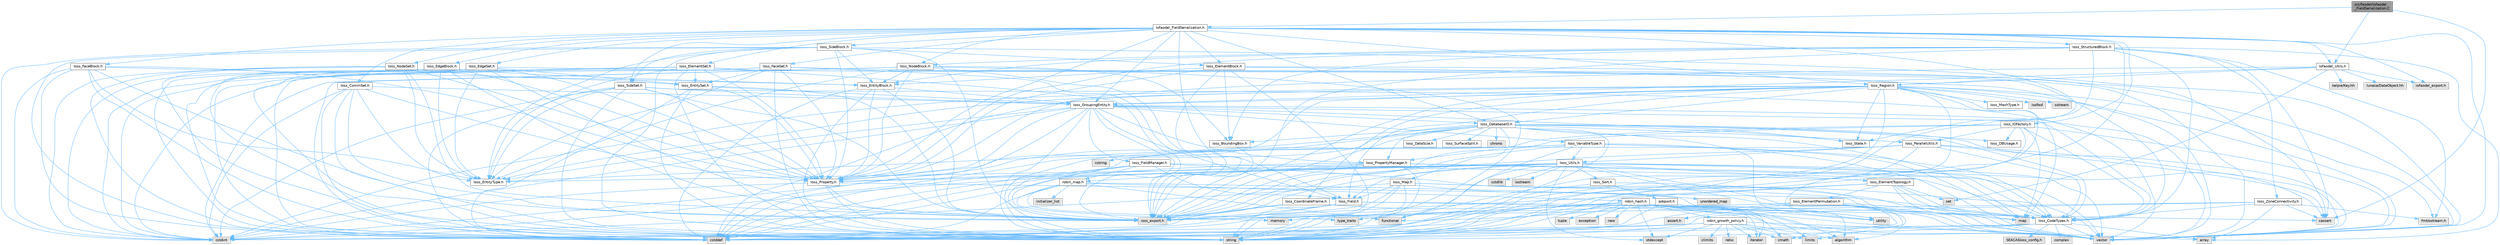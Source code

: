 digraph "src/faodel/Iofaodel_FieldSerialization.C"
{
 // INTERACTIVE_SVG=YES
 // LATEX_PDF_SIZE
  bgcolor="transparent";
  edge [fontname=Helvetica,fontsize=10,labelfontname=Helvetica,labelfontsize=10];
  node [fontname=Helvetica,fontsize=10,shape=box,height=0.2,width=0.4];
  Node1 [id="Node000001",label="src/faodel/Iofaodel\l_FieldSerialization.C",height=0.2,width=0.4,color="gray40", fillcolor="grey60", style="filled", fontcolor="black",tooltip=" "];
  Node1 -> Node2 [id="edge1_Node000001_Node000002",color="steelblue1",style="solid",tooltip=" "];
  Node2 [id="Node000002",label="Iofaodel_FieldSerialization.h",height=0.2,width=0.4,color="grey40", fillcolor="white", style="filled",URL="$Iofaodel__FieldSerialization_8h.html",tooltip=" "];
  Node2 -> Node3 [id="edge2_Node000002_Node000003",color="steelblue1",style="solid",tooltip=" "];
  Node3 [id="Node000003",label="iofaodel_export.h",height=0.2,width=0.4,color="grey60", fillcolor="#E0E0E0", style="filled",tooltip=" "];
  Node2 -> Node4 [id="edge3_Node000002_Node000004",color="steelblue1",style="solid",tooltip=" "];
  Node4 [id="Node000004",label="Iofaodel_Utils.h",height=0.2,width=0.4,color="grey40", fillcolor="white", style="filled",URL="$Iofaodel__Utils_8h.html",tooltip=" "];
  Node4 -> Node3 [id="edge4_Node000004_Node000003",color="steelblue1",style="solid",tooltip=" "];
  Node4 -> Node5 [id="edge5_Node000004_Node000005",color="steelblue1",style="solid",tooltip=" "];
  Node5 [id="Node000005",label="Ioss_GroupingEntity.h",height=0.2,width=0.4,color="grey40", fillcolor="white", style="filled",URL="$Ioss__GroupingEntity_8h.html",tooltip=" "];
  Node5 -> Node6 [id="edge6_Node000005_Node000006",color="steelblue1",style="solid",tooltip=" "];
  Node6 [id="Node000006",label="ioss_export.h",height=0.2,width=0.4,color="grey60", fillcolor="#E0E0E0", style="filled",tooltip=" "];
  Node5 -> Node7 [id="edge7_Node000005_Node000007",color="steelblue1",style="solid",tooltip=" "];
  Node7 [id="Node000007",label="Ioss_CodeTypes.h",height=0.2,width=0.4,color="grey40", fillcolor="white", style="filled",URL="$Ioss__CodeTypes_8h.html",tooltip=" "];
  Node7 -> Node8 [id="edge8_Node000007_Node000008",color="steelblue1",style="solid",tooltip=" "];
  Node8 [id="Node000008",label="array",height=0.2,width=0.4,color="grey60", fillcolor="#E0E0E0", style="filled",tooltip=" "];
  Node7 -> Node9 [id="edge9_Node000007_Node000009",color="steelblue1",style="solid",tooltip=" "];
  Node9 [id="Node000009",label="cstddef",height=0.2,width=0.4,color="grey60", fillcolor="#E0E0E0", style="filled",tooltip=" "];
  Node7 -> Node10 [id="edge10_Node000007_Node000010",color="steelblue1",style="solid",tooltip=" "];
  Node10 [id="Node000010",label="cstdint",height=0.2,width=0.4,color="grey60", fillcolor="#E0E0E0", style="filled",tooltip=" "];
  Node7 -> Node11 [id="edge11_Node000007_Node000011",color="steelblue1",style="solid",tooltip=" "];
  Node11 [id="Node000011",label="string",height=0.2,width=0.4,color="grey60", fillcolor="#E0E0E0", style="filled",tooltip=" "];
  Node7 -> Node12 [id="edge12_Node000007_Node000012",color="steelblue1",style="solid",tooltip=" "];
  Node12 [id="Node000012",label="vector",height=0.2,width=0.4,color="grey60", fillcolor="#E0E0E0", style="filled",tooltip=" "];
  Node7 -> Node13 [id="edge13_Node000007_Node000013",color="steelblue1",style="solid",tooltip=" "];
  Node13 [id="Node000013",label="SEACASIoss_config.h",height=0.2,width=0.4,color="grey60", fillcolor="#E0E0E0", style="filled",tooltip=" "];
  Node7 -> Node14 [id="edge14_Node000007_Node000014",color="steelblue1",style="solid",tooltip=" "];
  Node14 [id="Node000014",label="complex",height=0.2,width=0.4,color="grey60", fillcolor="#E0E0E0", style="filled",tooltip=" "];
  Node5 -> Node15 [id="edge15_Node000005_Node000015",color="steelblue1",style="solid",tooltip=" "];
  Node15 [id="Node000015",label="Ioss_DatabaseIO.h",height=0.2,width=0.4,color="grey40", fillcolor="white", style="filled",URL="$Ioss__DatabaseIO_8h.html",tooltip=" "];
  Node15 -> Node6 [id="edge16_Node000015_Node000006",color="steelblue1",style="solid",tooltip=" "];
  Node15 -> Node16 [id="edge17_Node000015_Node000016",color="steelblue1",style="solid",tooltip=" "];
  Node16 [id="Node000016",label="Ioss_BoundingBox.h",height=0.2,width=0.4,color="grey40", fillcolor="white", style="filled",URL="$Ioss__BoundingBox_8h.html",tooltip=" "];
  Node16 -> Node6 [id="edge18_Node000016_Node000006",color="steelblue1",style="solid",tooltip=" "];
  Node15 -> Node7 [id="edge19_Node000015_Node000007",color="steelblue1",style="solid",tooltip=" "];
  Node15 -> Node17 [id="edge20_Node000015_Node000017",color="steelblue1",style="solid",tooltip=" "];
  Node17 [id="Node000017",label="Ioss_DBUsage.h",height=0.2,width=0.4,color="grey40", fillcolor="white", style="filled",URL="$Ioss__DBUsage_8h.html",tooltip=" "];
  Node15 -> Node18 [id="edge21_Node000015_Node000018",color="steelblue1",style="solid",tooltip=" "];
  Node18 [id="Node000018",label="Ioss_DataSize.h",height=0.2,width=0.4,color="grey40", fillcolor="white", style="filled",URL="$Ioss__DataSize_8h.html",tooltip=" "];
  Node15 -> Node19 [id="edge22_Node000015_Node000019",color="steelblue1",style="solid",tooltip=" "];
  Node19 [id="Node000019",label="Ioss_EntityType.h",height=0.2,width=0.4,color="grey40", fillcolor="white", style="filled",URL="$Ioss__EntityType_8h.html",tooltip=" "];
  Node15 -> Node20 [id="edge23_Node000015_Node000020",color="steelblue1",style="solid",tooltip=" "];
  Node20 [id="Node000020",label="Ioss_Map.h",height=0.2,width=0.4,color="grey40", fillcolor="white", style="filled",URL="$Ioss__Map_8h.html",tooltip=" "];
  Node20 -> Node6 [id="edge24_Node000020_Node000006",color="steelblue1",style="solid",tooltip=" "];
  Node20 -> Node7 [id="edge25_Node000020_Node000007",color="steelblue1",style="solid",tooltip=" "];
  Node20 -> Node21 [id="edge26_Node000020_Node000021",color="steelblue1",style="solid",tooltip=" "];
  Node21 [id="Node000021",label="Ioss_Field.h",height=0.2,width=0.4,color="grey40", fillcolor="white", style="filled",URL="$Ioss__Field_8h.html",tooltip=" "];
  Node21 -> Node6 [id="edge27_Node000021_Node000006",color="steelblue1",style="solid",tooltip=" "];
  Node21 -> Node7 [id="edge28_Node000021_Node000007",color="steelblue1",style="solid",tooltip=" "];
  Node21 -> Node9 [id="edge29_Node000021_Node000009",color="steelblue1",style="solid",tooltip=" "];
  Node21 -> Node11 [id="edge30_Node000021_Node000011",color="steelblue1",style="solid",tooltip=" "];
  Node21 -> Node12 [id="edge31_Node000021_Node000012",color="steelblue1",style="solid",tooltip=" "];
  Node20 -> Node9 [id="edge32_Node000020_Node000009",color="steelblue1",style="solid",tooltip=" "];
  Node20 -> Node10 [id="edge33_Node000020_Node000010",color="steelblue1",style="solid",tooltip=" "];
  Node20 -> Node11 [id="edge34_Node000020_Node000011",color="steelblue1",style="solid",tooltip=" "];
  Node20 -> Node12 [id="edge35_Node000020_Node000012",color="steelblue1",style="solid",tooltip=" "];
  Node20 -> Node22 [id="edge36_Node000020_Node000022",color="steelblue1",style="solid",tooltip=" "];
  Node22 [id="Node000022",label="unordered_map",height=0.2,width=0.4,color="grey60", fillcolor="#E0E0E0", style="filled",tooltip=" "];
  Node15 -> Node23 [id="edge37_Node000015_Node000023",color="steelblue1",style="solid",tooltip=" "];
  Node23 [id="Node000023",label="Ioss_ParallelUtils.h",height=0.2,width=0.4,color="grey40", fillcolor="white", style="filled",URL="$Ioss__ParallelUtils_8h.html",tooltip=" "];
  Node23 -> Node6 [id="edge38_Node000023_Node000006",color="steelblue1",style="solid",tooltip=" "];
  Node23 -> Node7 [id="edge39_Node000023_Node000007",color="steelblue1",style="solid",tooltip=" "];
  Node23 -> Node24 [id="edge40_Node000023_Node000024",color="steelblue1",style="solid",tooltip=" "];
  Node24 [id="Node000024",label="Ioss_Utils.h",height=0.2,width=0.4,color="grey40", fillcolor="white", style="filled",URL="$Ioss__Utils_8h.html",tooltip=" "];
  Node24 -> Node6 [id="edge41_Node000024_Node000006",color="steelblue1",style="solid",tooltip=" "];
  Node24 -> Node7 [id="edge42_Node000024_Node000007",color="steelblue1",style="solid",tooltip=" "];
  Node24 -> Node25 [id="edge43_Node000024_Node000025",color="steelblue1",style="solid",tooltip=" "];
  Node25 [id="Node000025",label="Ioss_ElementTopology.h",height=0.2,width=0.4,color="grey40", fillcolor="white", style="filled",URL="$Ioss__ElementTopology_8h.html",tooltip=" "];
  Node25 -> Node6 [id="edge44_Node000025_Node000006",color="steelblue1",style="solid",tooltip=" "];
  Node25 -> Node7 [id="edge45_Node000025_Node000007",color="steelblue1",style="solid",tooltip=" "];
  Node25 -> Node26 [id="edge46_Node000025_Node000026",color="steelblue1",style="solid",tooltip=" "];
  Node26 [id="Node000026",label="Ioss_ElementPermutation.h",height=0.2,width=0.4,color="grey40", fillcolor="white", style="filled",URL="$Ioss__ElementPermutation_8h.html",tooltip=" "];
  Node26 -> Node6 [id="edge47_Node000026_Node000006",color="steelblue1",style="solid",tooltip=" "];
  Node26 -> Node7 [id="edge48_Node000026_Node000007",color="steelblue1",style="solid",tooltip=" "];
  Node26 -> Node27 [id="edge49_Node000026_Node000027",color="steelblue1",style="solid",tooltip=" "];
  Node27 [id="Node000027",label="assert.h",height=0.2,width=0.4,color="grey60", fillcolor="#E0E0E0", style="filled",tooltip=" "];
  Node26 -> Node28 [id="edge50_Node000026_Node000028",color="steelblue1",style="solid",tooltip=" "];
  Node28 [id="Node000028",label="limits",height=0.2,width=0.4,color="grey60", fillcolor="#E0E0E0", style="filled",tooltip=" "];
  Node26 -> Node29 [id="edge51_Node000026_Node000029",color="steelblue1",style="solid",tooltip=" "];
  Node29 [id="Node000029",label="map",height=0.2,width=0.4,color="grey60", fillcolor="#E0E0E0", style="filled",tooltip=" "];
  Node26 -> Node11 [id="edge52_Node000026_Node000011",color="steelblue1",style="solid",tooltip=" "];
  Node26 -> Node12 [id="edge53_Node000026_Node000012",color="steelblue1",style="solid",tooltip=" "];
  Node25 -> Node29 [id="edge54_Node000025_Node000029",color="steelblue1",style="solid",tooltip=" "];
  Node25 -> Node30 [id="edge55_Node000025_Node000030",color="steelblue1",style="solid",tooltip=" "];
  Node30 [id="Node000030",label="set",height=0.2,width=0.4,color="grey60", fillcolor="#E0E0E0", style="filled",tooltip=" "];
  Node25 -> Node11 [id="edge56_Node000025_Node000011",color="steelblue1",style="solid",tooltip=" "];
  Node25 -> Node12 [id="edge57_Node000025_Node000012",color="steelblue1",style="solid",tooltip=" "];
  Node24 -> Node19 [id="edge58_Node000024_Node000019",color="steelblue1",style="solid",tooltip=" "];
  Node24 -> Node21 [id="edge59_Node000024_Node000021",color="steelblue1",style="solid",tooltip=" "];
  Node24 -> Node31 [id="edge60_Node000024_Node000031",color="steelblue1",style="solid",tooltip=" "];
  Node31 [id="Node000031",label="Ioss_Property.h",height=0.2,width=0.4,color="grey40", fillcolor="white", style="filled",URL="$Ioss__Property_8h.html",tooltip=" "];
  Node31 -> Node6 [id="edge61_Node000031_Node000006",color="steelblue1",style="solid",tooltip=" "];
  Node31 -> Node10 [id="edge62_Node000031_Node000010",color="steelblue1",style="solid",tooltip=" "];
  Node31 -> Node11 [id="edge63_Node000031_Node000011",color="steelblue1",style="solid",tooltip=" "];
  Node31 -> Node12 [id="edge64_Node000031_Node000012",color="steelblue1",style="solid",tooltip=" "];
  Node24 -> Node32 [id="edge65_Node000024_Node000032",color="steelblue1",style="solid",tooltip=" "];
  Node32 [id="Node000032",label="Ioss_Sort.h",height=0.2,width=0.4,color="grey40", fillcolor="white", style="filled",URL="$Ioss__Sort_8h.html",tooltip=" "];
  Node32 -> Node33 [id="edge66_Node000032_Node000033",color="steelblue1",style="solid",tooltip=" "];
  Node33 [id="Node000033",label="pdqsort.h",height=0.2,width=0.4,color="grey40", fillcolor="white", style="filled",URL="$pdqsort_8h.html",tooltip=" "];
  Node33 -> Node34 [id="edge67_Node000033_Node000034",color="steelblue1",style="solid",tooltip=" "];
  Node34 [id="Node000034",label="algorithm",height=0.2,width=0.4,color="grey60", fillcolor="#E0E0E0", style="filled",tooltip=" "];
  Node33 -> Node9 [id="edge68_Node000033_Node000009",color="steelblue1",style="solid",tooltip=" "];
  Node33 -> Node35 [id="edge69_Node000033_Node000035",color="steelblue1",style="solid",tooltip=" "];
  Node35 [id="Node000035",label="functional",height=0.2,width=0.4,color="grey60", fillcolor="#E0E0E0", style="filled",tooltip=" "];
  Node33 -> Node36 [id="edge70_Node000033_Node000036",color="steelblue1",style="solid",tooltip=" "];
  Node36 [id="Node000036",label="iterator",height=0.2,width=0.4,color="grey60", fillcolor="#E0E0E0", style="filled",tooltip=" "];
  Node33 -> Node37 [id="edge71_Node000033_Node000037",color="steelblue1",style="solid",tooltip=" "];
  Node37 [id="Node000037",label="utility",height=0.2,width=0.4,color="grey60", fillcolor="#E0E0E0", style="filled",tooltip=" "];
  Node32 -> Node9 [id="edge72_Node000032_Node000009",color="steelblue1",style="solid",tooltip=" "];
  Node32 -> Node12 [id="edge73_Node000032_Node000012",color="steelblue1",style="solid",tooltip=" "];
  Node24 -> Node34 [id="edge74_Node000024_Node000034",color="steelblue1",style="solid",tooltip=" "];
  Node24 -> Node38 [id="edge75_Node000024_Node000038",color="steelblue1",style="solid",tooltip=" "];
  Node38 [id="Node000038",label="cassert",height=0.2,width=0.4,color="grey60", fillcolor="#E0E0E0", style="filled",tooltip=" "];
  Node24 -> Node39 [id="edge76_Node000024_Node000039",color="steelblue1",style="solid",tooltip=" "];
  Node39 [id="Node000039",label="cmath",height=0.2,width=0.4,color="grey60", fillcolor="#E0E0E0", style="filled",tooltip=" "];
  Node24 -> Node9 [id="edge77_Node000024_Node000009",color="steelblue1",style="solid",tooltip=" "];
  Node24 -> Node10 [id="edge78_Node000024_Node000010",color="steelblue1",style="solid",tooltip=" "];
  Node24 -> Node40 [id="edge79_Node000024_Node000040",color="steelblue1",style="solid",tooltip=" "];
  Node40 [id="Node000040",label="cstdlib",height=0.2,width=0.4,color="grey60", fillcolor="#E0E0E0", style="filled",tooltip=" "];
  Node24 -> Node41 [id="edge80_Node000024_Node000041",color="steelblue1",style="solid",tooltip=" "];
  Node41 [id="Node000041",label="iostream",height=0.2,width=0.4,color="grey60", fillcolor="#E0E0E0", style="filled",tooltip=" "];
  Node24 -> Node42 [id="edge81_Node000024_Node000042",color="steelblue1",style="solid",tooltip=" "];
  Node42 [id="Node000042",label="stdexcept",height=0.2,width=0.4,color="grey60", fillcolor="#E0E0E0", style="filled",tooltip=" "];
  Node24 -> Node11 [id="edge82_Node000024_Node000011",color="steelblue1",style="solid",tooltip=" "];
  Node24 -> Node12 [id="edge83_Node000024_Node000012",color="steelblue1",style="solid",tooltip=" "];
  Node23 -> Node38 [id="edge84_Node000023_Node000038",color="steelblue1",style="solid",tooltip=" "];
  Node23 -> Node9 [id="edge85_Node000023_Node000009",color="steelblue1",style="solid",tooltip=" "];
  Node23 -> Node11 [id="edge86_Node000023_Node000011",color="steelblue1",style="solid",tooltip=" "];
  Node23 -> Node12 [id="edge87_Node000023_Node000012",color="steelblue1",style="solid",tooltip=" "];
  Node15 -> Node43 [id="edge88_Node000015_Node000043",color="steelblue1",style="solid",tooltip=" "];
  Node43 [id="Node000043",label="Ioss_PropertyManager.h",height=0.2,width=0.4,color="grey40", fillcolor="white", style="filled",URL="$Ioss__PropertyManager_8h.html",tooltip=" "];
  Node43 -> Node6 [id="edge89_Node000043_Node000006",color="steelblue1",style="solid",tooltip=" "];
  Node43 -> Node7 [id="edge90_Node000043_Node000007",color="steelblue1",style="solid",tooltip=" "];
  Node43 -> Node31 [id="edge91_Node000043_Node000031",color="steelblue1",style="solid",tooltip=" "];
  Node43 -> Node9 [id="edge92_Node000043_Node000009",color="steelblue1",style="solid",tooltip=" "];
  Node43 -> Node11 [id="edge93_Node000043_Node000011",color="steelblue1",style="solid",tooltip=" "];
  Node43 -> Node12 [id="edge94_Node000043_Node000012",color="steelblue1",style="solid",tooltip=" "];
  Node43 -> Node44 [id="edge95_Node000043_Node000044",color="steelblue1",style="solid",tooltip=" "];
  Node44 [id="Node000044",label="robin_map.h",height=0.2,width=0.4,color="grey40", fillcolor="white", style="filled",URL="$robin__map_8h.html",tooltip=" "];
  Node44 -> Node9 [id="edge96_Node000044_Node000009",color="steelblue1",style="solid",tooltip=" "];
  Node44 -> Node35 [id="edge97_Node000044_Node000035",color="steelblue1",style="solid",tooltip=" "];
  Node44 -> Node45 [id="edge98_Node000044_Node000045",color="steelblue1",style="solid",tooltip=" "];
  Node45 [id="Node000045",label="initializer_list",height=0.2,width=0.4,color="grey60", fillcolor="#E0E0E0", style="filled",tooltip=" "];
  Node44 -> Node46 [id="edge99_Node000044_Node000046",color="steelblue1",style="solid",tooltip=" "];
  Node46 [id="Node000046",label="memory",height=0.2,width=0.4,color="grey60", fillcolor="#E0E0E0", style="filled",tooltip=" "];
  Node44 -> Node47 [id="edge100_Node000044_Node000047",color="steelblue1",style="solid",tooltip=" "];
  Node47 [id="Node000047",label="type_traits",height=0.2,width=0.4,color="grey60", fillcolor="#E0E0E0", style="filled",tooltip=" "];
  Node44 -> Node37 [id="edge101_Node000044_Node000037",color="steelblue1",style="solid",tooltip=" "];
  Node44 -> Node48 [id="edge102_Node000044_Node000048",color="steelblue1",style="solid",tooltip=" "];
  Node48 [id="Node000048",label="robin_hash.h",height=0.2,width=0.4,color="grey40", fillcolor="white", style="filled",URL="$robin__hash_8h.html",tooltip=" "];
  Node48 -> Node34 [id="edge103_Node000048_Node000034",color="steelblue1",style="solid",tooltip=" "];
  Node48 -> Node38 [id="edge104_Node000048_Node000038",color="steelblue1",style="solid",tooltip=" "];
  Node48 -> Node39 [id="edge105_Node000048_Node000039",color="steelblue1",style="solid",tooltip=" "];
  Node48 -> Node9 [id="edge106_Node000048_Node000009",color="steelblue1",style="solid",tooltip=" "];
  Node48 -> Node10 [id="edge107_Node000048_Node000010",color="steelblue1",style="solid",tooltip=" "];
  Node48 -> Node49 [id="edge108_Node000048_Node000049",color="steelblue1",style="solid",tooltip=" "];
  Node49 [id="Node000049",label="exception",height=0.2,width=0.4,color="grey60", fillcolor="#E0E0E0", style="filled",tooltip=" "];
  Node48 -> Node36 [id="edge109_Node000048_Node000036",color="steelblue1",style="solid",tooltip=" "];
  Node48 -> Node28 [id="edge110_Node000048_Node000028",color="steelblue1",style="solid",tooltip=" "];
  Node48 -> Node46 [id="edge111_Node000048_Node000046",color="steelblue1",style="solid",tooltip=" "];
  Node48 -> Node50 [id="edge112_Node000048_Node000050",color="steelblue1",style="solid",tooltip=" "];
  Node50 [id="Node000050",label="new",height=0.2,width=0.4,color="grey60", fillcolor="#E0E0E0", style="filled",tooltip=" "];
  Node48 -> Node42 [id="edge113_Node000048_Node000042",color="steelblue1",style="solid",tooltip=" "];
  Node48 -> Node51 [id="edge114_Node000048_Node000051",color="steelblue1",style="solid",tooltip=" "];
  Node51 [id="Node000051",label="tuple",height=0.2,width=0.4,color="grey60", fillcolor="#E0E0E0", style="filled",tooltip=" "];
  Node48 -> Node47 [id="edge115_Node000048_Node000047",color="steelblue1",style="solid",tooltip=" "];
  Node48 -> Node37 [id="edge116_Node000048_Node000037",color="steelblue1",style="solid",tooltip=" "];
  Node48 -> Node12 [id="edge117_Node000048_Node000012",color="steelblue1",style="solid",tooltip=" "];
  Node48 -> Node52 [id="edge118_Node000048_Node000052",color="steelblue1",style="solid",tooltip=" "];
  Node52 [id="Node000052",label="robin_growth_policy.h",height=0.2,width=0.4,color="grey40", fillcolor="white", style="filled",URL="$robin__growth__policy_8h.html",tooltip=" "];
  Node52 -> Node34 [id="edge119_Node000052_Node000034",color="steelblue1",style="solid",tooltip=" "];
  Node52 -> Node8 [id="edge120_Node000052_Node000008",color="steelblue1",style="solid",tooltip=" "];
  Node52 -> Node53 [id="edge121_Node000052_Node000053",color="steelblue1",style="solid",tooltip=" "];
  Node53 [id="Node000053",label="climits",height=0.2,width=0.4,color="grey60", fillcolor="#E0E0E0", style="filled",tooltip=" "];
  Node52 -> Node39 [id="edge122_Node000052_Node000039",color="steelblue1",style="solid",tooltip=" "];
  Node52 -> Node9 [id="edge123_Node000052_Node000009",color="steelblue1",style="solid",tooltip=" "];
  Node52 -> Node10 [id="edge124_Node000052_Node000010",color="steelblue1",style="solid",tooltip=" "];
  Node52 -> Node36 [id="edge125_Node000052_Node000036",color="steelblue1",style="solid",tooltip=" "];
  Node52 -> Node28 [id="edge126_Node000052_Node000028",color="steelblue1",style="solid",tooltip=" "];
  Node52 -> Node54 [id="edge127_Node000052_Node000054",color="steelblue1",style="solid",tooltip=" "];
  Node54 [id="Node000054",label="ratio",height=0.2,width=0.4,color="grey60", fillcolor="#E0E0E0", style="filled",tooltip=" "];
  Node52 -> Node42 [id="edge128_Node000052_Node000042",color="steelblue1",style="solid",tooltip=" "];
  Node15 -> Node55 [id="edge129_Node000015_Node000055",color="steelblue1",style="solid",tooltip=" "];
  Node55 [id="Node000055",label="Ioss_State.h",height=0.2,width=0.4,color="grey40", fillcolor="white", style="filled",URL="$Ioss__State_8h.html",tooltip=" "];
  Node15 -> Node56 [id="edge130_Node000015_Node000056",color="steelblue1",style="solid",tooltip=" "];
  Node56 [id="Node000056",label="Ioss_SurfaceSplit.h",height=0.2,width=0.4,color="grey40", fillcolor="white", style="filled",URL="$Ioss__SurfaceSplit_8h.html",tooltip=" "];
  Node15 -> Node57 [id="edge131_Node000015_Node000057",color="steelblue1",style="solid",tooltip=" "];
  Node57 [id="Node000057",label="chrono",height=0.2,width=0.4,color="grey60", fillcolor="#E0E0E0", style="filled",tooltip=" "];
  Node15 -> Node9 [id="edge132_Node000015_Node000009",color="steelblue1",style="solid",tooltip=" "];
  Node15 -> Node10 [id="edge133_Node000015_Node000010",color="steelblue1",style="solid",tooltip=" "];
  Node15 -> Node29 [id="edge134_Node000015_Node000029",color="steelblue1",style="solid",tooltip=" "];
  Node15 -> Node11 [id="edge135_Node000015_Node000011",color="steelblue1",style="solid",tooltip=" "];
  Node15 -> Node37 [id="edge136_Node000015_Node000037",color="steelblue1",style="solid",tooltip=" "];
  Node15 -> Node12 [id="edge137_Node000015_Node000012",color="steelblue1",style="solid",tooltip=" "];
  Node5 -> Node19 [id="edge138_Node000005_Node000019",color="steelblue1",style="solid",tooltip=" "];
  Node5 -> Node21 [id="edge139_Node000005_Node000021",color="steelblue1",style="solid",tooltip=" "];
  Node5 -> Node58 [id="edge140_Node000005_Node000058",color="steelblue1",style="solid",tooltip=" "];
  Node58 [id="Node000058",label="Ioss_FieldManager.h",height=0.2,width=0.4,color="grey40", fillcolor="white", style="filled",URL="$Ioss__FieldManager_8h.html",tooltip=" "];
  Node58 -> Node6 [id="edge141_Node000058_Node000006",color="steelblue1",style="solid",tooltip=" "];
  Node58 -> Node7 [id="edge142_Node000058_Node000007",color="steelblue1",style="solid",tooltip=" "];
  Node58 -> Node21 [id="edge143_Node000058_Node000021",color="steelblue1",style="solid",tooltip=" "];
  Node58 -> Node9 [id="edge144_Node000058_Node000009",color="steelblue1",style="solid",tooltip=" "];
  Node58 -> Node11 [id="edge145_Node000058_Node000011",color="steelblue1",style="solid",tooltip=" "];
  Node58 -> Node12 [id="edge146_Node000058_Node000012",color="steelblue1",style="solid",tooltip=" "];
  Node58 -> Node44 [id="edge147_Node000058_Node000044",color="steelblue1",style="solid",tooltip=" "];
  Node5 -> Node31 [id="edge148_Node000005_Node000031",color="steelblue1",style="solid",tooltip=" "];
  Node5 -> Node43 [id="edge149_Node000005_Node000043",color="steelblue1",style="solid",tooltip=" "];
  Node5 -> Node55 [id="edge150_Node000005_Node000055",color="steelblue1",style="solid",tooltip=" "];
  Node5 -> Node59 [id="edge151_Node000005_Node000059",color="steelblue1",style="solid",tooltip=" "];
  Node59 [id="Node000059",label="Ioss_VariableType.h",height=0.2,width=0.4,color="grey40", fillcolor="white", style="filled",URL="$Ioss__VariableType_8h.html",tooltip=" "];
  Node59 -> Node6 [id="edge152_Node000059_Node000006",color="steelblue1",style="solid",tooltip=" "];
  Node59 -> Node7 [id="edge153_Node000059_Node000007",color="steelblue1",style="solid",tooltip=" "];
  Node59 -> Node24 [id="edge154_Node000059_Node000024",color="steelblue1",style="solid",tooltip=" "];
  Node59 -> Node60 [id="edge155_Node000059_Node000060",color="steelblue1",style="solid",tooltip=" "];
  Node60 [id="Node000060",label="cstring",height=0.2,width=0.4,color="grey60", fillcolor="#E0E0E0", style="filled",tooltip=" "];
  Node59 -> Node35 [id="edge156_Node000059_Node000035",color="steelblue1",style="solid",tooltip=" "];
  Node59 -> Node29 [id="edge157_Node000059_Node000029",color="steelblue1",style="solid",tooltip=" "];
  Node59 -> Node11 [id="edge158_Node000059_Node000011",color="steelblue1",style="solid",tooltip=" "];
  Node59 -> Node12 [id="edge159_Node000059_Node000012",color="steelblue1",style="solid",tooltip=" "];
  Node5 -> Node9 [id="edge160_Node000005_Node000009",color="steelblue1",style="solid",tooltip=" "];
  Node5 -> Node10 [id="edge161_Node000005_Node000010",color="steelblue1",style="solid",tooltip=" "];
  Node5 -> Node11 [id="edge162_Node000005_Node000011",color="steelblue1",style="solid",tooltip=" "];
  Node5 -> Node12 [id="edge163_Node000005_Node000012",color="steelblue1",style="solid",tooltip=" "];
  Node4 -> Node31 [id="edge164_Node000004_Node000031",color="steelblue1",style="solid",tooltip=" "];
  Node4 -> Node61 [id="edge165_Node000004_Node000061",color="steelblue1",style="solid",tooltip=" "];
  Node61 [id="Node000061",label="Ioss_Region.h",height=0.2,width=0.4,color="grey40", fillcolor="white", style="filled",URL="$Ioss__Region_8h.html",tooltip=" "];
  Node61 -> Node6 [id="edge166_Node000061_Node000006",color="steelblue1",style="solid",tooltip=" "];
  Node61 -> Node62 [id="edge167_Node000061_Node000062",color="steelblue1",style="solid",tooltip=" "];
  Node62 [id="Node000062",label="Ioss_CoordinateFrame.h",height=0.2,width=0.4,color="grey40", fillcolor="white", style="filled",URL="$Ioss__CoordinateFrame_8h.html",tooltip=" "];
  Node62 -> Node6 [id="edge168_Node000062_Node000006",color="steelblue1",style="solid",tooltip=" "];
  Node62 -> Node10 [id="edge169_Node000062_Node000010",color="steelblue1",style="solid",tooltip=" "];
  Node62 -> Node12 [id="edge170_Node000062_Node000012",color="steelblue1",style="solid",tooltip=" "];
  Node61 -> Node15 [id="edge171_Node000061_Node000015",color="steelblue1",style="solid",tooltip=" "];
  Node61 -> Node19 [id="edge172_Node000061_Node000019",color="steelblue1",style="solid",tooltip=" "];
  Node61 -> Node21 [id="edge173_Node000061_Node000021",color="steelblue1",style="solid",tooltip=" "];
  Node61 -> Node5 [id="edge174_Node000061_Node000005",color="steelblue1",style="solid",tooltip=" "];
  Node61 -> Node63 [id="edge175_Node000061_Node000063",color="steelblue1",style="solid",tooltip=" "];
  Node63 [id="Node000063",label="Ioss_MeshType.h",height=0.2,width=0.4,color="grey40", fillcolor="white", style="filled",URL="$Ioss__MeshType_8h.html",tooltip=" "];
  Node61 -> Node31 [id="edge176_Node000061_Node000031",color="steelblue1",style="solid",tooltip=" "];
  Node61 -> Node55 [id="edge177_Node000061_Node000055",color="steelblue1",style="solid",tooltip=" "];
  Node61 -> Node9 [id="edge178_Node000061_Node000009",color="steelblue1",style="solid",tooltip=" "];
  Node61 -> Node10 [id="edge179_Node000061_Node000010",color="steelblue1",style="solid",tooltip=" "];
  Node61 -> Node35 [id="edge180_Node000061_Node000035",color="steelblue1",style="solid",tooltip=" "];
  Node61 -> Node64 [id="edge181_Node000061_Node000064",color="steelblue1",style="solid",tooltip=" "];
  Node64 [id="Node000064",label="iosfwd",height=0.2,width=0.4,color="grey60", fillcolor="#E0E0E0", style="filled",tooltip=" "];
  Node61 -> Node29 [id="edge182_Node000061_Node000029",color="steelblue1",style="solid",tooltip=" "];
  Node61 -> Node11 [id="edge183_Node000061_Node000011",color="steelblue1",style="solid",tooltip=" "];
  Node61 -> Node37 [id="edge184_Node000061_Node000037",color="steelblue1",style="solid",tooltip=" "];
  Node61 -> Node12 [id="edge185_Node000061_Node000012",color="steelblue1",style="solid",tooltip=" "];
  Node61 -> Node65 [id="edge186_Node000061_Node000065",color="steelblue1",style="solid",tooltip=" "];
  Node65 [id="Node000065",label="sstream",height=0.2,width=0.4,color="grey60", fillcolor="#E0E0E0", style="filled",tooltip=" "];
  Node61 -> Node66 [id="edge187_Node000061_Node000066",color="steelblue1",style="solid",tooltip=" "];
  Node66 [id="Node000066",label="fmt/ostream.h",height=0.2,width=0.4,color="grey60", fillcolor="#E0E0E0", style="filled",tooltip=" "];
  Node4 -> Node67 [id="edge188_Node000004_Node000067",color="steelblue1",style="solid",tooltip=" "];
  Node67 [id="Node000067",label="kelpie/Key.hh",height=0.2,width=0.4,color="grey60", fillcolor="#E0E0E0", style="filled",tooltip=" "];
  Node4 -> Node68 [id="edge189_Node000004_Node000068",color="steelblue1",style="solid",tooltip=" "];
  Node68 [id="Node000068",label="lunasa/DataObject.hh",height=0.2,width=0.4,color="grey60", fillcolor="#E0E0E0", style="filled",tooltip=" "];
  Node4 -> Node30 [id="edge190_Node000004_Node000030",color="steelblue1",style="solid",tooltip=" "];
  Node2 -> Node69 [id="edge191_Node000002_Node000069",color="steelblue1",style="solid",tooltip=" "];
  Node69 [id="Node000069",label="Ioss_CommSet.h",height=0.2,width=0.4,color="grey40", fillcolor="white", style="filled",URL="$Ioss__CommSet_8h.html",tooltip=" "];
  Node69 -> Node6 [id="edge192_Node000069_Node000006",color="steelblue1",style="solid",tooltip=" "];
  Node69 -> Node19 [id="edge193_Node000069_Node000019",color="steelblue1",style="solid",tooltip=" "];
  Node69 -> Node5 [id="edge194_Node000069_Node000005",color="steelblue1",style="solid",tooltip=" "];
  Node69 -> Node31 [id="edge195_Node000069_Node000031",color="steelblue1",style="solid",tooltip=" "];
  Node69 -> Node9 [id="edge196_Node000069_Node000009",color="steelblue1",style="solid",tooltip=" "];
  Node69 -> Node10 [id="edge197_Node000069_Node000010",color="steelblue1",style="solid",tooltip=" "];
  Node69 -> Node11 [id="edge198_Node000069_Node000011",color="steelblue1",style="solid",tooltip=" "];
  Node2 -> Node15 [id="edge199_Node000002_Node000015",color="steelblue1",style="solid",tooltip=" "];
  Node2 -> Node70 [id="edge200_Node000002_Node000070",color="steelblue1",style="solid",tooltip=" "];
  Node70 [id="Node000070",label="Ioss_EdgeBlock.h",height=0.2,width=0.4,color="grey40", fillcolor="white", style="filled",URL="$Ioss__EdgeBlock_8h.html",tooltip=" "];
  Node70 -> Node6 [id="edge201_Node000070_Node000006",color="steelblue1",style="solid",tooltip=" "];
  Node70 -> Node19 [id="edge202_Node000070_Node000019",color="steelblue1",style="solid",tooltip=" "];
  Node70 -> Node71 [id="edge203_Node000070_Node000071",color="steelblue1",style="solid",tooltip=" "];
  Node71 [id="Node000071",label="Ioss_EntityBlock.h",height=0.2,width=0.4,color="grey40", fillcolor="white", style="filled",URL="$Ioss__EntityBlock_8h.html",tooltip=" "];
  Node71 -> Node6 [id="edge204_Node000071_Node000006",color="steelblue1",style="solid",tooltip=" "];
  Node71 -> Node5 [id="edge205_Node000071_Node000005",color="steelblue1",style="solid",tooltip=" "];
  Node71 -> Node31 [id="edge206_Node000071_Node000031",color="steelblue1",style="solid",tooltip=" "];
  Node71 -> Node9 [id="edge207_Node000071_Node000009",color="steelblue1",style="solid",tooltip=" "];
  Node71 -> Node11 [id="edge208_Node000071_Node000011",color="steelblue1",style="solid",tooltip=" "];
  Node70 -> Node31 [id="edge209_Node000070_Node000031",color="steelblue1",style="solid",tooltip=" "];
  Node70 -> Node9 [id="edge210_Node000070_Node000009",color="steelblue1",style="solid",tooltip=" "];
  Node70 -> Node10 [id="edge211_Node000070_Node000010",color="steelblue1",style="solid",tooltip=" "];
  Node70 -> Node11 [id="edge212_Node000070_Node000011",color="steelblue1",style="solid",tooltip=" "];
  Node2 -> Node72 [id="edge213_Node000002_Node000072",color="steelblue1",style="solid",tooltip=" "];
  Node72 [id="Node000072",label="Ioss_EdgeSet.h",height=0.2,width=0.4,color="grey40", fillcolor="white", style="filled",URL="$Ioss__EdgeSet_8h.html",tooltip=" "];
  Node72 -> Node6 [id="edge214_Node000072_Node000006",color="steelblue1",style="solid",tooltip=" "];
  Node72 -> Node19 [id="edge215_Node000072_Node000019",color="steelblue1",style="solid",tooltip=" "];
  Node72 -> Node31 [id="edge216_Node000072_Node000031",color="steelblue1",style="solid",tooltip=" "];
  Node72 -> Node73 [id="edge217_Node000072_Node000073",color="steelblue1",style="solid",tooltip=" "];
  Node73 [id="Node000073",label="Ioss_EntitySet.h",height=0.2,width=0.4,color="grey40", fillcolor="white", style="filled",URL="$Ioss__EntitySet_8h.html",tooltip=" "];
  Node73 -> Node6 [id="edge218_Node000073_Node000006",color="steelblue1",style="solid",tooltip=" "];
  Node73 -> Node5 [id="edge219_Node000073_Node000005",color="steelblue1",style="solid",tooltip=" "];
  Node73 -> Node31 [id="edge220_Node000073_Node000031",color="steelblue1",style="solid",tooltip=" "];
  Node73 -> Node9 [id="edge221_Node000073_Node000009",color="steelblue1",style="solid",tooltip=" "];
  Node73 -> Node11 [id="edge222_Node000073_Node000011",color="steelblue1",style="solid",tooltip=" "];
  Node72 -> Node9 [id="edge223_Node000072_Node000009",color="steelblue1",style="solid",tooltip=" "];
  Node72 -> Node10 [id="edge224_Node000072_Node000010",color="steelblue1",style="solid",tooltip=" "];
  Node72 -> Node11 [id="edge225_Node000072_Node000011",color="steelblue1",style="solid",tooltip=" "];
  Node72 -> Node12 [id="edge226_Node000072_Node000012",color="steelblue1",style="solid",tooltip=" "];
  Node2 -> Node74 [id="edge227_Node000002_Node000074",color="steelblue1",style="solid",tooltip=" "];
  Node74 [id="Node000074",label="Ioss_ElementBlock.h",height=0.2,width=0.4,color="grey40", fillcolor="white", style="filled",URL="$Ioss__ElementBlock_8h.html",tooltip=" "];
  Node74 -> Node6 [id="edge228_Node000074_Node000006",color="steelblue1",style="solid",tooltip=" "];
  Node74 -> Node16 [id="edge229_Node000074_Node000016",color="steelblue1",style="solid",tooltip=" "];
  Node74 -> Node7 [id="edge230_Node000074_Node000007",color="steelblue1",style="solid",tooltip=" "];
  Node74 -> Node71 [id="edge231_Node000074_Node000071",color="steelblue1",style="solid",tooltip=" "];
  Node74 -> Node31 [id="edge232_Node000074_Node000031",color="steelblue1",style="solid",tooltip=" "];
  Node74 -> Node38 [id="edge233_Node000074_Node000038",color="steelblue1",style="solid",tooltip=" "];
  Node74 -> Node11 [id="edge234_Node000074_Node000011",color="steelblue1",style="solid",tooltip=" "];
  Node2 -> Node75 [id="edge235_Node000002_Node000075",color="steelblue1",style="solid",tooltip=" "];
  Node75 [id="Node000075",label="Ioss_ElementSet.h",height=0.2,width=0.4,color="grey40", fillcolor="white", style="filled",URL="$Ioss__ElementSet_8h.html",tooltip=" "];
  Node75 -> Node6 [id="edge236_Node000075_Node000006",color="steelblue1",style="solid",tooltip=" "];
  Node75 -> Node19 [id="edge237_Node000075_Node000019",color="steelblue1",style="solid",tooltip=" "];
  Node75 -> Node31 [id="edge238_Node000075_Node000031",color="steelblue1",style="solid",tooltip=" "];
  Node75 -> Node73 [id="edge239_Node000075_Node000073",color="steelblue1",style="solid",tooltip=" "];
  Node75 -> Node9 [id="edge240_Node000075_Node000009",color="steelblue1",style="solid",tooltip=" "];
  Node75 -> Node10 [id="edge241_Node000075_Node000010",color="steelblue1",style="solid",tooltip=" "];
  Node75 -> Node11 [id="edge242_Node000075_Node000011",color="steelblue1",style="solid",tooltip=" "];
  Node75 -> Node12 [id="edge243_Node000075_Node000012",color="steelblue1",style="solid",tooltip=" "];
  Node2 -> Node76 [id="edge244_Node000002_Node000076",color="steelblue1",style="solid",tooltip=" "];
  Node76 [id="Node000076",label="Ioss_FaceBlock.h",height=0.2,width=0.4,color="grey40", fillcolor="white", style="filled",URL="$Ioss__FaceBlock_8h.html",tooltip=" "];
  Node76 -> Node6 [id="edge245_Node000076_Node000006",color="steelblue1",style="solid",tooltip=" "];
  Node76 -> Node19 [id="edge246_Node000076_Node000019",color="steelblue1",style="solid",tooltip=" "];
  Node76 -> Node71 [id="edge247_Node000076_Node000071",color="steelblue1",style="solid",tooltip=" "];
  Node76 -> Node31 [id="edge248_Node000076_Node000031",color="steelblue1",style="solid",tooltip=" "];
  Node76 -> Node9 [id="edge249_Node000076_Node000009",color="steelblue1",style="solid",tooltip=" "];
  Node76 -> Node10 [id="edge250_Node000076_Node000010",color="steelblue1",style="solid",tooltip=" "];
  Node76 -> Node11 [id="edge251_Node000076_Node000011",color="steelblue1",style="solid",tooltip=" "];
  Node2 -> Node77 [id="edge252_Node000002_Node000077",color="steelblue1",style="solid",tooltip=" "];
  Node77 [id="Node000077",label="Ioss_FaceSet.h",height=0.2,width=0.4,color="grey40", fillcolor="white", style="filled",URL="$Ioss__FaceSet_8h.html",tooltip=" "];
  Node77 -> Node6 [id="edge253_Node000077_Node000006",color="steelblue1",style="solid",tooltip=" "];
  Node77 -> Node19 [id="edge254_Node000077_Node000019",color="steelblue1",style="solid",tooltip=" "];
  Node77 -> Node31 [id="edge255_Node000077_Node000031",color="steelblue1",style="solid",tooltip=" "];
  Node77 -> Node73 [id="edge256_Node000077_Node000073",color="steelblue1",style="solid",tooltip=" "];
  Node77 -> Node9 [id="edge257_Node000077_Node000009",color="steelblue1",style="solid",tooltip=" "];
  Node77 -> Node10 [id="edge258_Node000077_Node000010",color="steelblue1",style="solid",tooltip=" "];
  Node77 -> Node11 [id="edge259_Node000077_Node000011",color="steelblue1",style="solid",tooltip=" "];
  Node77 -> Node12 [id="edge260_Node000077_Node000012",color="steelblue1",style="solid",tooltip=" "];
  Node2 -> Node21 [id="edge261_Node000002_Node000021",color="steelblue1",style="solid",tooltip=" "];
  Node2 -> Node5 [id="edge262_Node000002_Node000005",color="steelblue1",style="solid",tooltip=" "];
  Node2 -> Node78 [id="edge263_Node000002_Node000078",color="steelblue1",style="solid",tooltip=" "];
  Node78 [id="Node000078",label="Ioss_IOFactory.h",height=0.2,width=0.4,color="grey40", fillcolor="white", style="filled",URL="$Ioss__IOFactory_8h.html",tooltip=" "];
  Node78 -> Node6 [id="edge264_Node000078_Node000006",color="steelblue1",style="solid",tooltip=" "];
  Node78 -> Node7 [id="edge265_Node000078_Node000007",color="steelblue1",style="solid",tooltip=" "];
  Node78 -> Node11 [id="edge266_Node000078_Node000011",color="steelblue1",style="solid",tooltip=" "];
  Node78 -> Node17 [id="edge267_Node000078_Node000017",color="steelblue1",style="solid",tooltip=" "];
  Node78 -> Node23 [id="edge268_Node000078_Node000023",color="steelblue1",style="solid",tooltip=" "];
  Node78 -> Node43 [id="edge269_Node000078_Node000043",color="steelblue1",style="solid",tooltip=" "];
  Node78 -> Node29 [id="edge270_Node000078_Node000029",color="steelblue1",style="solid",tooltip=" "];
  Node78 -> Node12 [id="edge271_Node000078_Node000012",color="steelblue1",style="solid",tooltip=" "];
  Node2 -> Node79 [id="edge272_Node000002_Node000079",color="steelblue1",style="solid",tooltip=" "];
  Node79 [id="Node000079",label="Ioss_NodeBlock.h",height=0.2,width=0.4,color="grey40", fillcolor="white", style="filled",URL="$Ioss__NodeBlock_8h.html",tooltip=" "];
  Node79 -> Node6 [id="edge273_Node000079_Node000006",color="steelblue1",style="solid",tooltip=" "];
  Node79 -> Node16 [id="edge274_Node000079_Node000016",color="steelblue1",style="solid",tooltip=" "];
  Node79 -> Node71 [id="edge275_Node000079_Node000071",color="steelblue1",style="solid",tooltip=" "];
  Node79 -> Node19 [id="edge276_Node000079_Node000019",color="steelblue1",style="solid",tooltip=" "];
  Node79 -> Node31 [id="edge277_Node000079_Node000031",color="steelblue1",style="solid",tooltip=" "];
  Node79 -> Node9 [id="edge278_Node000079_Node000009",color="steelblue1",style="solid",tooltip=" "];
  Node79 -> Node10 [id="edge279_Node000079_Node000010",color="steelblue1",style="solid",tooltip=" "];
  Node79 -> Node11 [id="edge280_Node000079_Node000011",color="steelblue1",style="solid",tooltip=" "];
  Node2 -> Node80 [id="edge281_Node000002_Node000080",color="steelblue1",style="solid",tooltip=" "];
  Node80 [id="Node000080",label="Ioss_NodeSet.h",height=0.2,width=0.4,color="grey40", fillcolor="white", style="filled",URL="$Ioss__NodeSet_8h.html",tooltip=" "];
  Node80 -> Node6 [id="edge282_Node000080_Node000006",color="steelblue1",style="solid",tooltip=" "];
  Node80 -> Node19 [id="edge283_Node000080_Node000019",color="steelblue1",style="solid",tooltip=" "];
  Node80 -> Node31 [id="edge284_Node000080_Node000031",color="steelblue1",style="solid",tooltip=" "];
  Node80 -> Node73 [id="edge285_Node000080_Node000073",color="steelblue1",style="solid",tooltip=" "];
  Node80 -> Node9 [id="edge286_Node000080_Node000009",color="steelblue1",style="solid",tooltip=" "];
  Node80 -> Node10 [id="edge287_Node000080_Node000010",color="steelblue1",style="solid",tooltip=" "];
  Node80 -> Node11 [id="edge288_Node000080_Node000011",color="steelblue1",style="solid",tooltip=" "];
  Node2 -> Node31 [id="edge289_Node000002_Node000031",color="steelblue1",style="solid",tooltip=" "];
  Node2 -> Node61 [id="edge290_Node000002_Node000061",color="steelblue1",style="solid",tooltip=" "];
  Node2 -> Node81 [id="edge291_Node000002_Node000081",color="steelblue1",style="solid",tooltip=" "];
  Node81 [id="Node000081",label="Ioss_SideBlock.h",height=0.2,width=0.4,color="grey40", fillcolor="white", style="filled",URL="$Ioss__SideBlock_8h.html",tooltip=" "];
  Node81 -> Node6 [id="edge292_Node000081_Node000006",color="steelblue1",style="solid",tooltip=" "];
  Node81 -> Node74 [id="edge293_Node000081_Node000074",color="steelblue1",style="solid",tooltip=" "];
  Node81 -> Node71 [id="edge294_Node000081_Node000071",color="steelblue1",style="solid",tooltip=" "];
  Node81 -> Node19 [id="edge295_Node000081_Node000019",color="steelblue1",style="solid",tooltip=" "];
  Node81 -> Node31 [id="edge296_Node000081_Node000031",color="steelblue1",style="solid",tooltip=" "];
  Node81 -> Node82 [id="edge297_Node000081_Node000082",color="steelblue1",style="solid",tooltip=" "];
  Node82 [id="Node000082",label="Ioss_SideSet.h",height=0.2,width=0.4,color="grey40", fillcolor="white", style="filled",URL="$Ioss__SideSet_8h.html",tooltip=" "];
  Node82 -> Node6 [id="edge298_Node000082_Node000006",color="steelblue1",style="solid",tooltip=" "];
  Node82 -> Node19 [id="edge299_Node000082_Node000019",color="steelblue1",style="solid",tooltip=" "];
  Node82 -> Node5 [id="edge300_Node000082_Node000005",color="steelblue1",style="solid",tooltip=" "];
  Node82 -> Node31 [id="edge301_Node000082_Node000031",color="steelblue1",style="solid",tooltip=" "];
  Node82 -> Node9 [id="edge302_Node000082_Node000009",color="steelblue1",style="solid",tooltip=" "];
  Node82 -> Node10 [id="edge303_Node000082_Node000010",color="steelblue1",style="solid",tooltip=" "];
  Node82 -> Node11 [id="edge304_Node000082_Node000011",color="steelblue1",style="solid",tooltip=" "];
  Node82 -> Node12 [id="edge305_Node000082_Node000012",color="steelblue1",style="solid",tooltip=" "];
  Node81 -> Node9 [id="edge306_Node000081_Node000009",color="steelblue1",style="solid",tooltip=" "];
  Node81 -> Node10 [id="edge307_Node000081_Node000010",color="steelblue1",style="solid",tooltip=" "];
  Node81 -> Node11 [id="edge308_Node000081_Node000011",color="steelblue1",style="solid",tooltip=" "];
  Node81 -> Node12 [id="edge309_Node000081_Node000012",color="steelblue1",style="solid",tooltip=" "];
  Node2 -> Node82 [id="edge310_Node000002_Node000082",color="steelblue1",style="solid",tooltip=" "];
  Node2 -> Node55 [id="edge311_Node000002_Node000055",color="steelblue1",style="solid",tooltip=" "];
  Node2 -> Node83 [id="edge312_Node000002_Node000083",color="steelblue1",style="solid",tooltip=" "];
  Node83 [id="Node000083",label="Ioss_StructuredBlock.h",height=0.2,width=0.4,color="grey40", fillcolor="white", style="filled",URL="$Ioss__StructuredBlock_8h.html",tooltip=" "];
  Node83 -> Node6 [id="edge313_Node000083_Node000006",color="steelblue1",style="solid",tooltip=" "];
  Node83 -> Node16 [id="edge314_Node000083_Node000016",color="steelblue1",style="solid",tooltip=" "];
  Node83 -> Node7 [id="edge315_Node000083_Node000007",color="steelblue1",style="solid",tooltip=" "];
  Node83 -> Node71 [id="edge316_Node000083_Node000071",color="steelblue1",style="solid",tooltip=" "];
  Node83 -> Node79 [id="edge317_Node000083_Node000079",color="steelblue1",style="solid",tooltip=" "];
  Node83 -> Node31 [id="edge318_Node000083_Node000031",color="steelblue1",style="solid",tooltip=" "];
  Node83 -> Node84 [id="edge319_Node000083_Node000084",color="steelblue1",style="solid",tooltip=" "];
  Node84 [id="Node000084",label="Ioss_ZoneConnectivity.h",height=0.2,width=0.4,color="grey40", fillcolor="white", style="filled",URL="$Ioss__ZoneConnectivity_8h.html",tooltip=" "];
  Node84 -> Node6 [id="edge320_Node000084_Node000006",color="steelblue1",style="solid",tooltip=" "];
  Node84 -> Node7 [id="edge321_Node000084_Node000007",color="steelblue1",style="solid",tooltip=" "];
  Node84 -> Node8 [id="edge322_Node000084_Node000008",color="steelblue1",style="solid",tooltip=" "];
  Node84 -> Node38 [id="edge323_Node000084_Node000038",color="steelblue1",style="solid",tooltip=" "];
  Node84 -> Node66 [id="edge324_Node000084_Node000066",color="steelblue1",style="solid",tooltip=" "];
  Node84 -> Node11 [id="edge325_Node000084_Node000011",color="steelblue1",style="solid",tooltip=" "];
  Node83 -> Node8 [id="edge326_Node000083_Node000008",color="steelblue1",style="solid",tooltip=" "];
  Node83 -> Node38 [id="edge327_Node000083_Node000038",color="steelblue1",style="solid",tooltip=" "];
  Node83 -> Node66 [id="edge328_Node000083_Node000066",color="steelblue1",style="solid",tooltip=" "];
  Node83 -> Node11 [id="edge329_Node000083_Node000011",color="steelblue1",style="solid",tooltip=" "];
  Node2 -> Node11 [id="edge330_Node000002_Node000011",color="steelblue1",style="solid",tooltip=" "];
  Node2 -> Node12 [id="edge331_Node000002_Node000012",color="steelblue1",style="solid",tooltip=" "];
  Node1 -> Node4 [id="edge332_Node000001_Node000004",color="steelblue1",style="solid",tooltip=" "];
  Node1 -> Node38 [id="edge333_Node000001_Node000038",color="steelblue1",style="solid",tooltip=" "];
}
